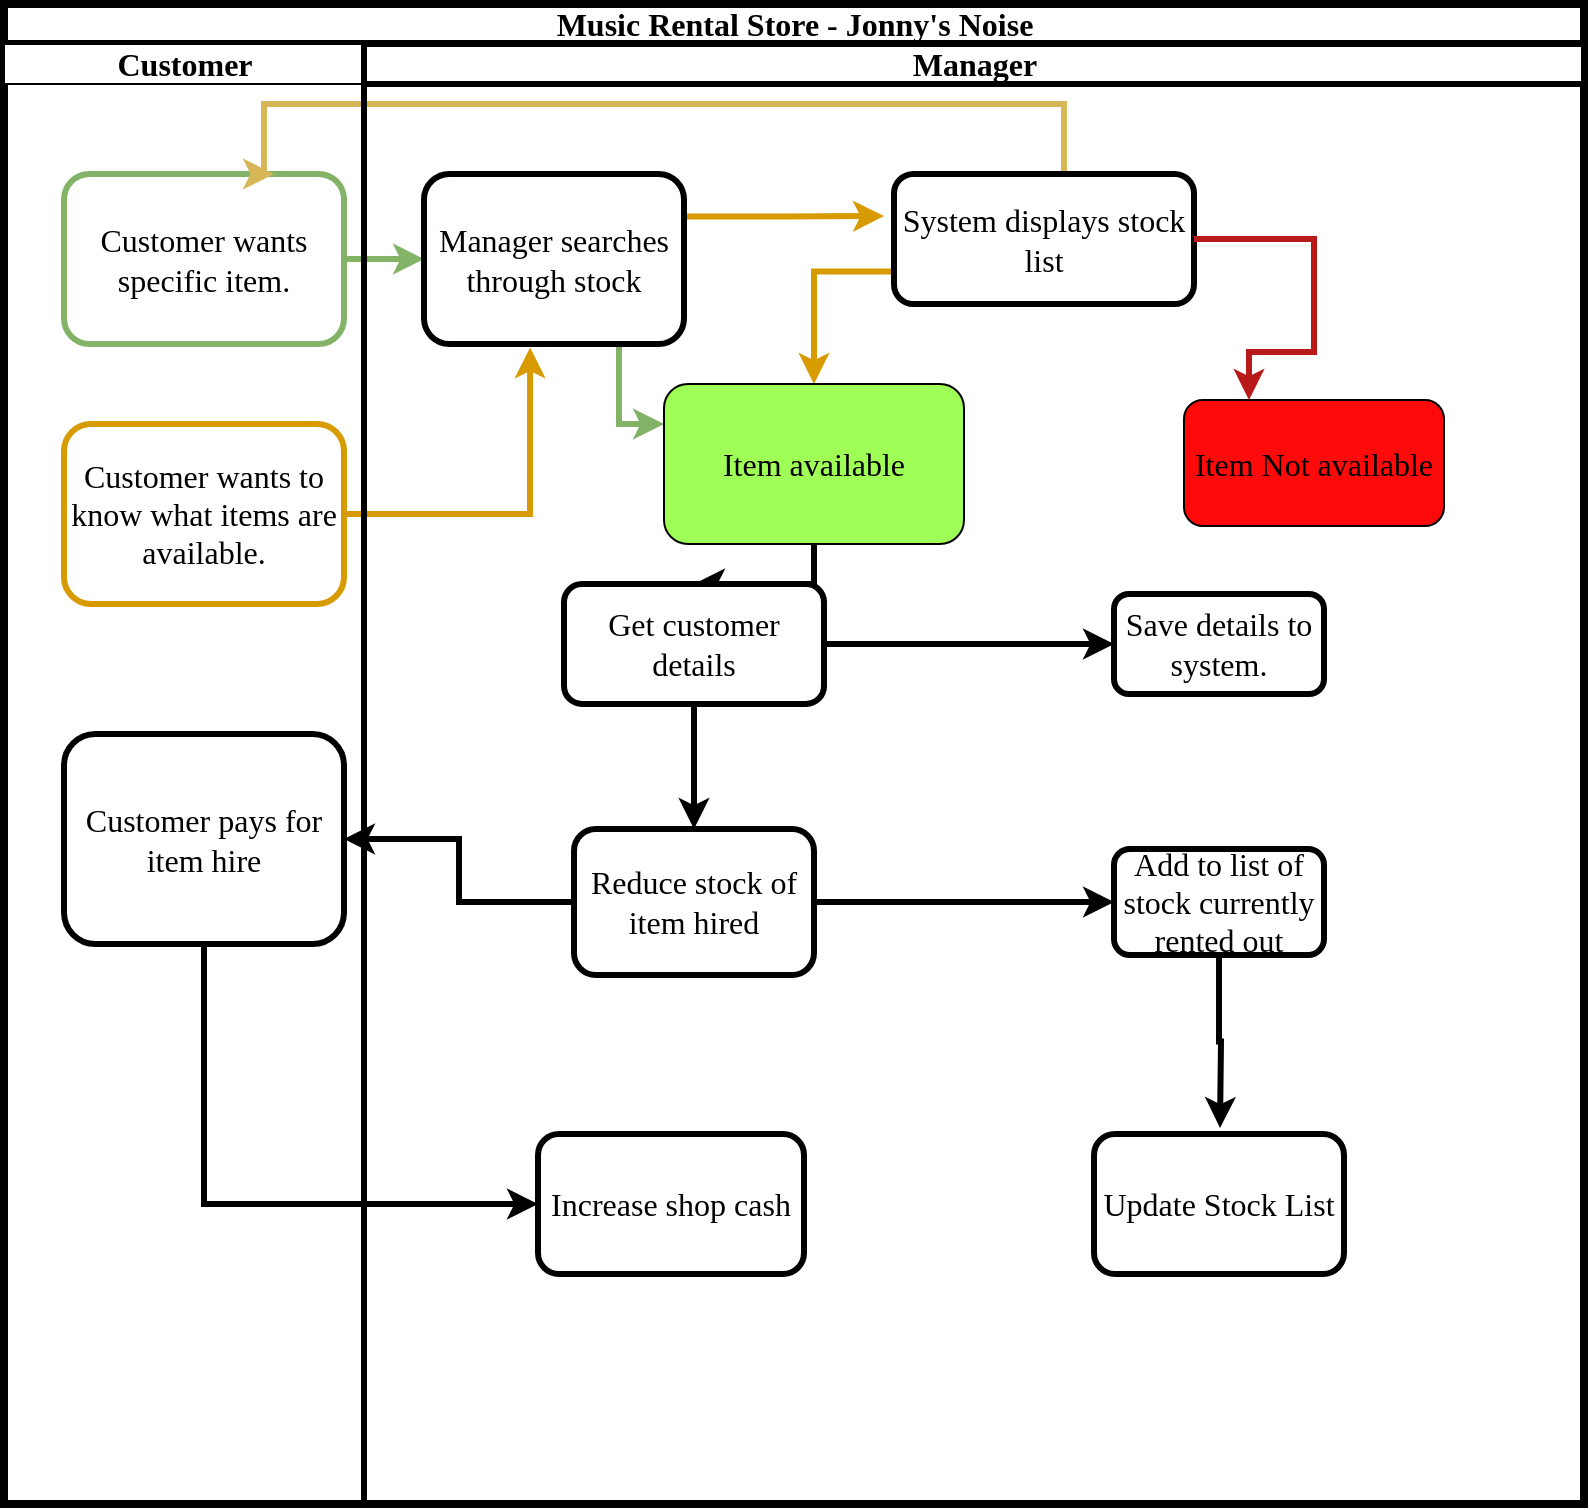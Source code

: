 <mxfile version="10.7.1" type="device"><diagram name="Page-1" id="74e2e168-ea6b-b213-b513-2b3c1d86103e"><mxGraphModel dx="1223" dy="699" grid="1" gridSize="10" guides="1" tooltips="1" connect="1" arrows="1" fold="1" page="1" pageScale="1" pageWidth="1100" pageHeight="850" background="#ffffff" math="0" shadow="0"><root><mxCell id="0"/><mxCell id="1" parent="0"/><mxCell id="77e6c97f196da883-1" value="Music Rental Store - Jonny's Noise" style="swimlane;html=1;childLayout=stackLayout;startSize=20;rounded=0;shadow=0;labelBackgroundColor=none;strokeColor=#000000;strokeWidth=4;fillColor=#ffffff;fontFamily=Lucida Console;fontSize=16;fontColor=#000000;align=center;" parent="1" vertex="1"><mxGeometry x="70" y="40" width="790" height="750" as="geometry"/></mxCell><mxCell id="77e6c97f196da883-3" value="Customer" style="swimlane;html=1;startSize=20;fontFamily=Lucida Console;fontSize=16;" parent="77e6c97f196da883-1" vertex="1"><mxGeometry y="20" width="180" height="730" as="geometry"/></mxCell><mxCell id="77e6c97f196da883-11" value="Customer wants specific item." style="rounded=1;whiteSpace=wrap;html=1;shadow=0;labelBackgroundColor=none;strokeColor=#82b366;strokeWidth=3;fillColor=#FFFFFF;fontFamily=Lucida Console;fontSize=16;align=center;" parent="77e6c97f196da883-3" vertex="1"><mxGeometry x="30" y="65" width="140" height="85" as="geometry"/></mxCell><mxCell id="ojgMRHBclpyTe7YtXQDF-4" value="Customer wants to know what items are available." style="rounded=1;whiteSpace=wrap;html=1;shadow=0;labelBackgroundColor=none;strokeColor=#d79b00;strokeWidth=3;fillColor=#ffffff;fontFamily=Lucida Console;fontSize=16;align=center;" vertex="1" parent="77e6c97f196da883-3"><mxGeometry x="30" y="190" width="140" height="90" as="geometry"/></mxCell><mxCell id="ojgMRHBclpyTe7YtXQDF-33" value="Customer pays for item hire&lt;br style=&quot;font-size: 16px;&quot;&gt;" style="rounded=1;whiteSpace=wrap;html=1;shadow=0;labelBackgroundColor=none;strokeColor=#000000;strokeWidth=3;fillColor=#ffffff;fontFamily=Lucida Console;fontSize=16;fontColor=#000000;align=center;" vertex="1" parent="77e6c97f196da883-3"><mxGeometry x="30" y="345" width="140" height="105" as="geometry"/></mxCell><mxCell id="ojgMRHBclpyTe7YtXQDF-22" style="edgeStyle=orthogonalEdgeStyle;rounded=0;orthogonalLoop=1;jettySize=auto;html=1;entryX=0;entryY=0.5;entryDx=0;entryDy=0;fillColor=#d5e8d4;strokeColor=#82b366;strokeWidth=3;fontFamily=Lucida Console;fontSize=16;" edge="1" parent="77e6c97f196da883-1" source="77e6c97f196da883-11" target="ojgMRHBclpyTe7YtXQDF-2"><mxGeometry relative="1" as="geometry"/></mxCell><mxCell id="ojgMRHBclpyTe7YtXQDF-35" style="edgeStyle=orthogonalEdgeStyle;rounded=0;orthogonalLoop=1;jettySize=auto;html=1;exitX=0.5;exitY=1;exitDx=0;exitDy=0;entryX=0;entryY=0.5;entryDx=0;entryDy=0;strokeWidth=3;fontFamily=Lucida Console;fontSize=16;" edge="1" parent="77e6c97f196da883-1" source="ojgMRHBclpyTe7YtXQDF-33" target="ojgMRHBclpyTe7YtXQDF-27"><mxGeometry relative="1" as="geometry"/></mxCell><mxCell id="ojgMRHBclpyTe7YtXQDF-36" style="edgeStyle=orthogonalEdgeStyle;rounded=0;orthogonalLoop=1;jettySize=auto;html=1;strokeWidth=3;entryX=1;entryY=0.5;entryDx=0;entryDy=0;fontFamily=Lucida Console;fontSize=16;" edge="1" parent="77e6c97f196da883-1" source="ojgMRHBclpyTe7YtXQDF-29" target="ojgMRHBclpyTe7YtXQDF-33"><mxGeometry relative="1" as="geometry"><mxPoint x="220" y="420" as="targetPoint"/></mxGeometry></mxCell><mxCell id="ojgMRHBclpyTe7YtXQDF-44" style="edgeStyle=orthogonalEdgeStyle;rounded=0;orthogonalLoop=1;jettySize=auto;html=1;strokeColor=#d6b656;strokeWidth=3;entryX=0.75;entryY=0;entryDx=0;entryDy=0;fillColor=#fff2cc;fontFamily=Lucida Console;fontSize=16;" edge="1" parent="77e6c97f196da883-1" source="ojgMRHBclpyTe7YtXQDF-5" target="77e6c97f196da883-11"><mxGeometry relative="1" as="geometry"><mxPoint x="510" y="50" as="targetPoint"/><Array as="points"><mxPoint x="530" y="50"/><mxPoint x="130" y="50"/><mxPoint x="130" y="85"/></Array></mxGeometry></mxCell><mxCell id="ojgMRHBclpyTe7YtXQDF-23" style="edgeStyle=orthogonalEdgeStyle;rounded=0;orthogonalLoop=1;jettySize=auto;html=1;fillColor=#ffe6cc;strokeColor=#d79b00;strokeWidth=3;entryX=0.408;entryY=1.02;entryDx=0;entryDy=0;entryPerimeter=0;fontFamily=Lucida Console;fontSize=16;" edge="1" parent="77e6c97f196da883-1" source="ojgMRHBclpyTe7YtXQDF-4" target="ojgMRHBclpyTe7YtXQDF-2"><mxGeometry relative="1" as="geometry"><mxPoint x="220" y="150" as="targetPoint"/></mxGeometry></mxCell><mxCell id="ojgMRHBclpyTe7YtXQDF-1" value="Manager" style="swimlane;html=1;startSize=20;fontFamily=Lucida Console;fontSize=16;strokeWidth=3;" vertex="1" parent="77e6c97f196da883-1"><mxGeometry x="180" y="20" width="610" height="730" as="geometry"/></mxCell><mxCell id="ojgMRHBclpyTe7YtXQDF-24" style="edgeStyle=orthogonalEdgeStyle;rounded=0;orthogonalLoop=1;jettySize=auto;html=1;exitX=1;exitY=0.25;exitDx=0;exitDy=0;fillColor=#ffe6cc;strokeColor=#d79b00;strokeWidth=3;fontFamily=Lucida Console;fontSize=16;" edge="1" parent="ojgMRHBclpyTe7YtXQDF-1" source="ojgMRHBclpyTe7YtXQDF-2"><mxGeometry relative="1" as="geometry"><mxPoint x="260" y="86" as="targetPoint"/></mxGeometry></mxCell><mxCell id="ojgMRHBclpyTe7YtXQDF-25" style="edgeStyle=orthogonalEdgeStyle;rounded=0;orthogonalLoop=1;jettySize=auto;html=1;exitX=0.75;exitY=1;exitDx=0;exitDy=0;entryX=0;entryY=0.25;entryDx=0;entryDy=0;fillColor=#d5e8d4;strokeColor=#82b366;strokeWidth=3;fontFamily=Lucida Console;fontSize=16;" edge="1" parent="ojgMRHBclpyTe7YtXQDF-1" source="ojgMRHBclpyTe7YtXQDF-2" target="ojgMRHBclpyTe7YtXQDF-6"><mxGeometry relative="1" as="geometry"/></mxCell><mxCell id="ojgMRHBclpyTe7YtXQDF-2" value="Manager searches through stock&lt;br style=&quot;font-size: 16px;&quot;&gt;" style="rounded=1;whiteSpace=wrap;html=1;shadow=0;labelBackgroundColor=none;strokeColor=#000000;strokeWidth=3;fillColor=#ffffff;fontFamily=Lucida Console;fontSize=16;fontColor=#000000;align=center;" vertex="1" parent="ojgMRHBclpyTe7YtXQDF-1"><mxGeometry x="30" y="65" width="130" height="85" as="geometry"/></mxCell><mxCell id="ojgMRHBclpyTe7YtXQDF-20" style="edgeStyle=orthogonalEdgeStyle;rounded=0;orthogonalLoop=1;jettySize=auto;html=1;exitX=0;exitY=0.75;exitDx=0;exitDy=0;fillColor=#ffe6cc;strokeColor=#d79b00;strokeWidth=3;fontFamily=Lucida Console;fontSize=16;" edge="1" parent="ojgMRHBclpyTe7YtXQDF-1" source="ojgMRHBclpyTe7YtXQDF-5" target="ojgMRHBclpyTe7YtXQDF-6"><mxGeometry relative="1" as="geometry"/></mxCell><mxCell id="ojgMRHBclpyTe7YtXQDF-5" value="System displays stock list" style="rounded=1;whiteSpace=wrap;html=1;shadow=0;labelBackgroundColor=none;strokeColor=#000000;strokeWidth=3;fillColor=#ffffff;fontFamily=Lucida Console;fontSize=16;fontColor=#000000;align=center;" vertex="1" parent="ojgMRHBclpyTe7YtXQDF-1"><mxGeometry x="265" y="65" width="150" height="65" as="geometry"/></mxCell><mxCell id="ojgMRHBclpyTe7YtXQDF-17" value="" style="edgeStyle=orthogonalEdgeStyle;rounded=0;orthogonalLoop=1;jettySize=auto;html=1;strokeWidth=3;fontFamily=Lucida Console;fontSize=16;" edge="1" parent="ojgMRHBclpyTe7YtXQDF-1" source="ojgMRHBclpyTe7YtXQDF-6" target="ojgMRHBclpyTe7YtXQDF-16"><mxGeometry relative="1" as="geometry"/></mxCell><mxCell id="ojgMRHBclpyTe7YtXQDF-6" value="Item available" style="rounded=1;whiteSpace=wrap;html=1;shadow=0;labelBackgroundColor=none;strokeColor=#000000;strokeWidth=1;fillColor=#A0FF57;fontFamily=Lucida Console;fontSize=16;fontColor=#000000;align=center;" vertex="1" parent="ojgMRHBclpyTe7YtXQDF-1"><mxGeometry x="150" y="170" width="150" height="80" as="geometry"/></mxCell><mxCell id="ojgMRHBclpyTe7YtXQDF-19" style="edgeStyle=orthogonalEdgeStyle;rounded=0;orthogonalLoop=1;jettySize=auto;html=1;entryX=0;entryY=0.5;entryDx=0;entryDy=0;strokeWidth=3;fontFamily=Lucida Console;fontSize=16;" edge="1" parent="ojgMRHBclpyTe7YtXQDF-1" source="ojgMRHBclpyTe7YtXQDF-16" target="ojgMRHBclpyTe7YtXQDF-18"><mxGeometry relative="1" as="geometry"/></mxCell><mxCell id="ojgMRHBclpyTe7YtXQDF-30" style="edgeStyle=orthogonalEdgeStyle;rounded=0;orthogonalLoop=1;jettySize=auto;html=1;exitX=0.5;exitY=1;exitDx=0;exitDy=0;strokeWidth=3;entryX=0.5;entryY=0;entryDx=0;entryDy=0;fontFamily=Lucida Console;fontSize=16;" edge="1" parent="ojgMRHBclpyTe7YtXQDF-1" source="ojgMRHBclpyTe7YtXQDF-16" target="ojgMRHBclpyTe7YtXQDF-29"><mxGeometry relative="1" as="geometry"/></mxCell><mxCell id="ojgMRHBclpyTe7YtXQDF-16" value="Get customer details" style="rounded=1;whiteSpace=wrap;html=1;shadow=0;labelBackgroundColor=none;strokeColor=#000000;strokeWidth=3;fillColor=#ffffff;fontFamily=Lucida Console;fontSize=16;fontColor=#000000;align=center;" vertex="1" parent="ojgMRHBclpyTe7YtXQDF-1"><mxGeometry x="100" y="270" width="130" height="60" as="geometry"/></mxCell><mxCell id="ojgMRHBclpyTe7YtXQDF-15" value="Item Not available" style="rounded=1;whiteSpace=wrap;html=1;shadow=0;labelBackgroundColor=none;strokeColor=#000000;strokeWidth=1;fillColor=#FF0A0A;fontFamily=Lucida Console;fontSize=16;fontColor=#000000;align=center;" vertex="1" parent="ojgMRHBclpyTe7YtXQDF-1"><mxGeometry x="410" y="178" width="130" height="63" as="geometry"/></mxCell><mxCell id="ojgMRHBclpyTe7YtXQDF-18" value="Save details to system." style="rounded=1;whiteSpace=wrap;html=1;shadow=0;labelBackgroundColor=none;strokeColor=#000000;strokeWidth=3;fillColor=#ffffff;fontFamily=Lucida Console;fontSize=16;fontColor=#000000;align=center;" vertex="1" parent="ojgMRHBclpyTe7YtXQDF-1"><mxGeometry x="375" y="275" width="105" height="50" as="geometry"/></mxCell><mxCell id="ojgMRHBclpyTe7YtXQDF-21" style="edgeStyle=orthogonalEdgeStyle;rounded=0;orthogonalLoop=1;jettySize=auto;html=1;entryX=0.25;entryY=0;entryDx=0;entryDy=0;fillColor=#f8cecc;strokeColor=#B81A1A;strokeWidth=3;fontFamily=Lucida Console;fontSize=16;" edge="1" parent="ojgMRHBclpyTe7YtXQDF-1" source="ojgMRHBclpyTe7YtXQDF-5" target="ojgMRHBclpyTe7YtXQDF-15"><mxGeometry relative="1" as="geometry"><mxPoint x="230" y="150" as="targetPoint"/><Array as="points"><mxPoint x="475" y="98"/><mxPoint x="475" y="154"/><mxPoint x="443" y="154"/></Array></mxGeometry></mxCell><mxCell id="ojgMRHBclpyTe7YtXQDF-32" style="edgeStyle=orthogonalEdgeStyle;rounded=0;orthogonalLoop=1;jettySize=auto;html=1;entryX=0;entryY=0.5;entryDx=0;entryDy=0;strokeWidth=3;fontFamily=Lucida Console;fontSize=16;" edge="1" parent="ojgMRHBclpyTe7YtXQDF-1" source="ojgMRHBclpyTe7YtXQDF-29" target="ojgMRHBclpyTe7YtXQDF-31"><mxGeometry relative="1" as="geometry"/></mxCell><mxCell id="ojgMRHBclpyTe7YtXQDF-29" value="Reduce stock of item hired" style="rounded=1;whiteSpace=wrap;html=1;shadow=0;labelBackgroundColor=none;strokeColor=#000000;strokeWidth=3;fillColor=#ffffff;fontFamily=Lucida Console;fontSize=16;fontColor=#000000;align=center;" vertex="1" parent="ojgMRHBclpyTe7YtXQDF-1"><mxGeometry x="105" y="392.5" width="120" height="73" as="geometry"/></mxCell><mxCell id="ojgMRHBclpyTe7YtXQDF-31" value="Add to list of stock currently rented out" style="rounded=1;whiteSpace=wrap;html=1;shadow=0;labelBackgroundColor=none;strokeColor=#000000;strokeWidth=3;fillColor=#ffffff;fontFamily=Lucida Console;fontSize=16;fontColor=#000000;align=center;" vertex="1" parent="ojgMRHBclpyTe7YtXQDF-1"><mxGeometry x="375" y="402.5" width="105" height="53" as="geometry"/></mxCell><mxCell id="ojgMRHBclpyTe7YtXQDF-27" value="Increase shop cash&lt;br style=&quot;font-size: 16px;&quot;&gt;" style="rounded=1;whiteSpace=wrap;html=1;shadow=0;labelBackgroundColor=none;strokeColor=#000000;strokeWidth=3;fillColor=#ffffff;fontFamily=Lucida Console;fontSize=16;fontColor=#000000;align=center;" vertex="1" parent="ojgMRHBclpyTe7YtXQDF-1"><mxGeometry x="87" y="545" width="133" height="70" as="geometry"/></mxCell><mxCell id="ojgMRHBclpyTe7YtXQDF-38" value="Update Stock List" style="rounded=1;whiteSpace=wrap;html=1;shadow=0;labelBackgroundColor=none;strokeColor=#000000;strokeWidth=3;fillColor=#ffffff;fontFamily=Lucida Console;fontSize=16;fontColor=#000000;align=center;" vertex="1" parent="ojgMRHBclpyTe7YtXQDF-1"><mxGeometry x="365" y="545" width="125" height="70" as="geometry"/></mxCell><mxCell id="ojgMRHBclpyTe7YtXQDF-37" style="edgeStyle=orthogonalEdgeStyle;rounded=0;orthogonalLoop=1;jettySize=auto;html=1;strokeWidth=3;fontFamily=Lucida Console;fontSize=16;" edge="1" parent="ojgMRHBclpyTe7YtXQDF-1" source="ojgMRHBclpyTe7YtXQDF-31"><mxGeometry relative="1" as="geometry"><mxPoint x="428" y="542" as="targetPoint"/></mxGeometry></mxCell></root></mxGraphModel></diagram></mxfile>